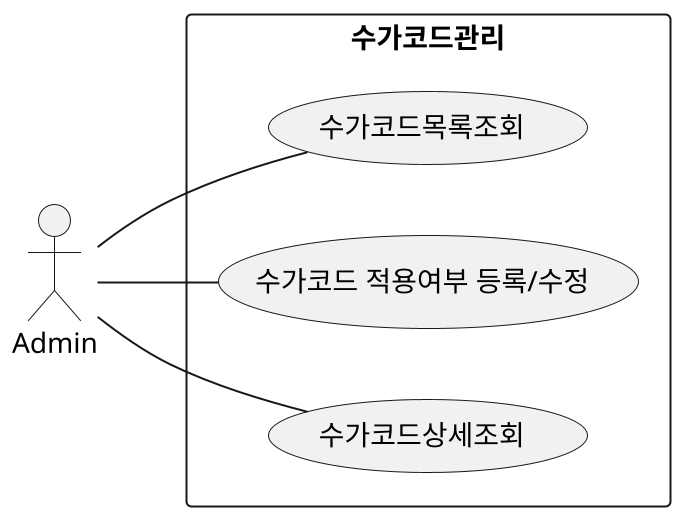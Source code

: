 @startuml
scale 2
left to right direction
skinparam packageStyle rect
actor Admin
rectangle 수가코드관리 {

    Admin -- (수가코드목록조회)
    Admin -- (수가코드 적용여부 등록/수정)
    Admin -- (수가코드상세조회)

} 


'scale 1.5 | scale 200 width | scale 100 height | scale [max] 200x100
@enduml